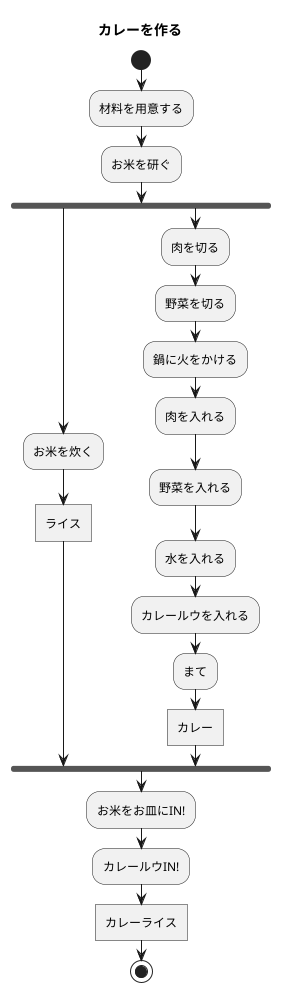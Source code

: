 @startuml カレー
Title カレーを作る
start
:材料を用意する;
:お米を研ぐ;
fork
:お米を炊く;
:ライス]
fork again
:肉を切る;
:野菜を切る;
:鍋に火をかける;
:肉を入れる;
:野菜を入れる;
:水を入れる;
:カレールウを入れる;
:まて;
:カレー]
end fork
:お米をお皿にIN!;
:カレールウIN!;
:カレーライス]
stop

@enduml